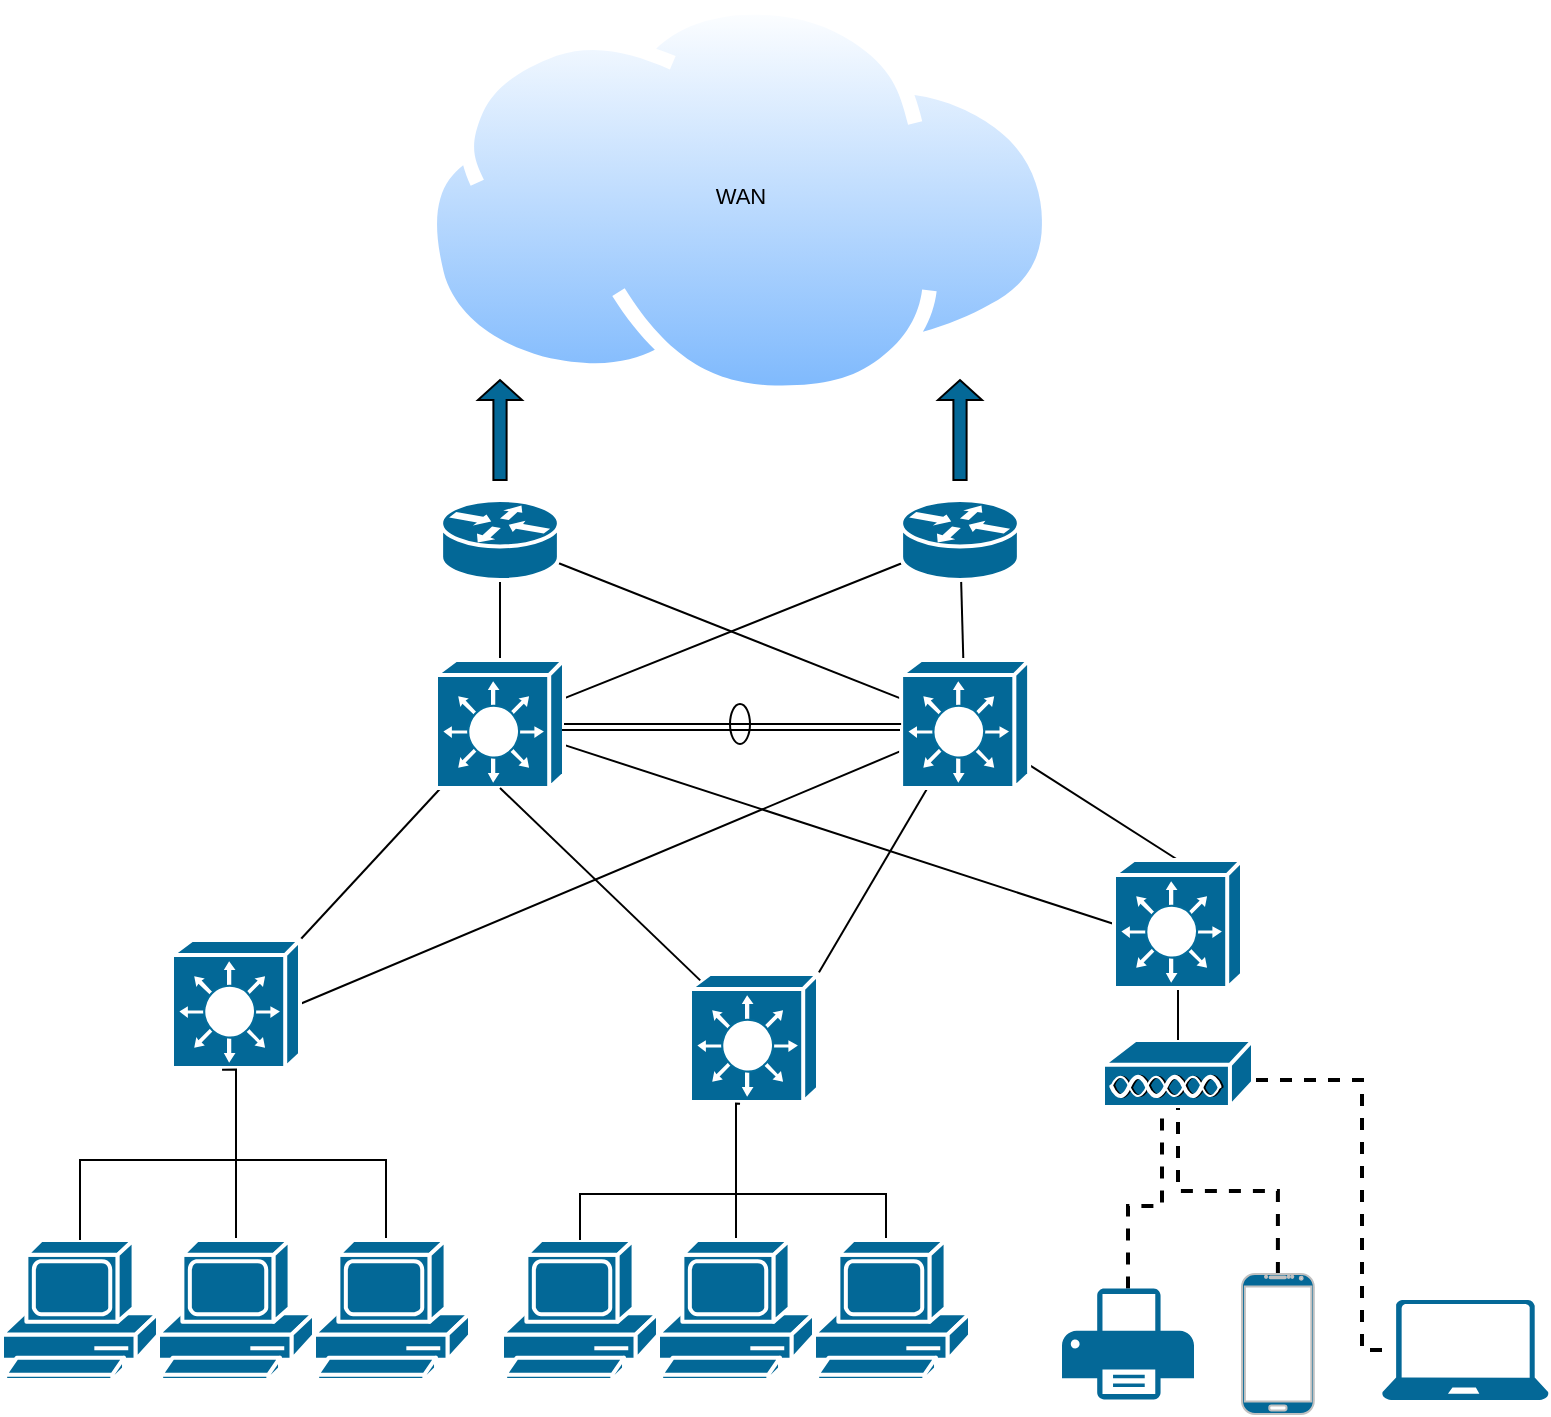 <mxfile version="22.1.17" type="github">
  <diagram id="6a731a19-8d31-9384-78a2-239565b7b9f0" name="Page-1">
    <mxGraphModel dx="1272" dy="775" grid="1" gridSize="10" guides="1" tooltips="1" connect="1" arrows="1" fold="1" page="1" pageScale="1" pageWidth="827" pageHeight="1169" background="none" math="0" shadow="0">
      <root>
        <mxCell id="0" />
        <mxCell id="1" parent="0" />
        <mxCell id="DT_y4F6ggvileeC4YTqW-2257" value="" style="image;aspect=fixed;perimeter=ellipsePerimeter;html=1;align=center;shadow=0;dashed=0;spacingTop=3;image=img/lib/active_directory/internet_cloud.svg;" vertex="1" parent="1">
          <mxGeometry x="230" y="160" width="317.46" height="200" as="geometry" />
        </mxCell>
        <mxCell id="DT_y4F6ggvileeC4YTqW-2260" value="" style="shape=mxgraph.cisco.computers_and_peripherals.pc;html=1;pointerEvents=1;dashed=0;fillColor=#036897;strokeColor=#ffffff;strokeWidth=2;verticalLabelPosition=bottom;verticalAlign=top;align=center;outlineConnect=0;" vertex="1" parent="1">
          <mxGeometry x="20" y="780" width="78" height="70" as="geometry" />
        </mxCell>
        <mxCell id="DT_y4F6ggvileeC4YTqW-2288" style="edgeStyle=orthogonalEdgeStyle;shape=connector;rounded=0;orthogonalLoop=1;jettySize=auto;html=1;labelBackgroundColor=default;strokeColor=default;align=center;verticalAlign=middle;fontFamily=Helvetica;fontSize=11;fontColor=default;endArrow=none;endFill=0;" edge="1" parent="1" source="DT_y4F6ggvileeC4YTqW-2262">
          <mxGeometry relative="1" as="geometry">
            <mxPoint x="137.0" y="660" as="targetPoint" />
          </mxGeometry>
        </mxCell>
        <mxCell id="DT_y4F6ggvileeC4YTqW-2262" value="" style="shape=mxgraph.cisco.computers_and_peripherals.pc;html=1;pointerEvents=1;dashed=0;fillColor=#036897;strokeColor=#ffffff;strokeWidth=2;verticalLabelPosition=bottom;verticalAlign=top;align=center;outlineConnect=0;" vertex="1" parent="1">
          <mxGeometry x="98" y="780" width="78" height="70" as="geometry" />
        </mxCell>
        <mxCell id="DT_y4F6ggvileeC4YTqW-2289" style="edgeStyle=orthogonalEdgeStyle;shape=connector;rounded=0;orthogonalLoop=1;jettySize=auto;html=1;exitX=0.5;exitY=0;exitDx=0;exitDy=0;exitPerimeter=0;labelBackgroundColor=default;strokeColor=default;align=center;verticalAlign=middle;fontFamily=Helvetica;fontSize=11;fontColor=default;endArrow=none;endFill=0;" edge="1" parent="1">
          <mxGeometry relative="1" as="geometry">
            <mxPoint x="212" y="780" as="sourcePoint" />
            <mxPoint x="137" y="664.0" as="targetPoint" />
            <Array as="points">
              <mxPoint x="212" y="740" />
              <mxPoint x="137" y="740" />
            </Array>
          </mxGeometry>
        </mxCell>
        <mxCell id="DT_y4F6ggvileeC4YTqW-2263" value="" style="shape=mxgraph.cisco.computers_and_peripherals.pc;html=1;pointerEvents=1;dashed=0;fillColor=#036897;strokeColor=#ffffff;strokeWidth=2;verticalLabelPosition=bottom;verticalAlign=top;align=center;outlineConnect=0;" vertex="1" parent="1">
          <mxGeometry x="176" y="780" width="78" height="70" as="geometry" />
        </mxCell>
        <mxCell id="DT_y4F6ggvileeC4YTqW-2327" style="edgeStyle=none;shape=connector;rounded=0;orthogonalLoop=1;jettySize=auto;html=1;exitX=1;exitY=0;exitDx=0;exitDy=0;exitPerimeter=0;labelBackgroundColor=default;strokeColor=default;align=center;verticalAlign=middle;fontFamily=Helvetica;fontSize=11;fontColor=default;endArrow=none;endFill=0;" edge="1" parent="1" source="DT_y4F6ggvileeC4YTqW-2268" target="DT_y4F6ggvileeC4YTqW-2323">
          <mxGeometry relative="1" as="geometry" />
        </mxCell>
        <mxCell id="DT_y4F6ggvileeC4YTqW-2328" style="edgeStyle=none;shape=connector;rounded=0;orthogonalLoop=1;jettySize=auto;html=1;exitX=1;exitY=0.5;exitDx=0;exitDy=0;exitPerimeter=0;labelBackgroundColor=default;strokeColor=default;align=center;verticalAlign=middle;fontFamily=Helvetica;fontSize=11;fontColor=default;endArrow=none;endFill=0;" edge="1" parent="1" source="DT_y4F6ggvileeC4YTqW-2268" target="DT_y4F6ggvileeC4YTqW-2322">
          <mxGeometry relative="1" as="geometry" />
        </mxCell>
        <mxCell id="DT_y4F6ggvileeC4YTqW-2268" value="" style="shape=mxgraph.cisco.switches.layer_3_switch;html=1;pointerEvents=1;dashed=0;fillColor=#036897;strokeColor=#ffffff;strokeWidth=2;verticalLabelPosition=bottom;verticalAlign=top;align=center;outlineConnect=0;fontFamily=Helvetica;fontSize=11;fontColor=default;" vertex="1" parent="1">
          <mxGeometry x="105" y="630" width="64" height="64" as="geometry" />
        </mxCell>
        <mxCell id="DT_y4F6ggvileeC4YTqW-2277" value="" style="shape=mxgraph.cisco.misc.access_point;html=1;pointerEvents=1;dashed=0;fillColor=#036897;strokeColor=#ffffff;strokeWidth=2;verticalLabelPosition=bottom;verticalAlign=top;align=center;outlineConnect=0;fontFamily=Helvetica;fontSize=11;fontColor=default;" vertex="1" parent="1">
          <mxGeometry x="570.5" y="680" width="75" height="34" as="geometry" />
        </mxCell>
        <mxCell id="DT_y4F6ggvileeC4YTqW-2282" style="edgeStyle=orthogonalEdgeStyle;shape=connector;rounded=0;orthogonalLoop=1;jettySize=auto;html=1;labelBackgroundColor=default;strokeColor=default;align=center;verticalAlign=middle;fontFamily=Helvetica;fontSize=11;fontColor=default;endArrow=none;endFill=0;dashed=1;strokeWidth=2;" edge="1" parent="1" source="DT_y4F6ggvileeC4YTqW-2278" target="DT_y4F6ggvileeC4YTqW-2277">
          <mxGeometry relative="1" as="geometry">
            <Array as="points">
              <mxPoint x="583" y="763" />
              <mxPoint x="600" y="763" />
            </Array>
          </mxGeometry>
        </mxCell>
        <mxCell id="DT_y4F6ggvileeC4YTqW-2278" value="" style="sketch=0;pointerEvents=1;shadow=0;dashed=0;html=1;strokeColor=none;fillColor=#046897;labelPosition=center;verticalLabelPosition=bottom;verticalAlign=top;outlineConnect=0;align=center;shape=mxgraph.office.devices.printer;fontFamily=Helvetica;fontSize=11;fontColor=default;" vertex="1" parent="1">
          <mxGeometry x="550" y="804.3" width="66" height="55.39" as="geometry" />
        </mxCell>
        <mxCell id="DT_y4F6ggvileeC4YTqW-2321" style="edgeStyle=orthogonalEdgeStyle;shape=connector;rounded=0;orthogonalLoop=1;jettySize=auto;html=1;labelBackgroundColor=default;strokeColor=default;align=center;verticalAlign=middle;fontFamily=Helvetica;fontSize=11;fontColor=default;endArrow=none;endFill=0;strokeWidth=2;dashed=1;" edge="1" parent="1" source="DT_y4F6ggvileeC4YTqW-2279" target="DT_y4F6ggvileeC4YTqW-2277">
          <mxGeometry relative="1" as="geometry" />
        </mxCell>
        <mxCell id="DT_y4F6ggvileeC4YTqW-2279" value="" style="verticalLabelPosition=bottom;verticalAlign=top;html=1;shadow=0;dashed=0;strokeWidth=1;shape=mxgraph.android.phone2;strokeColor=#c0c0c0;fontFamily=Helvetica;fontSize=11;fontColor=default;fillColor=#046897;" vertex="1" parent="1">
          <mxGeometry x="640" y="797" width="35.9" height="70" as="geometry" />
        </mxCell>
        <mxCell id="DT_y4F6ggvileeC4YTqW-2284" style="edgeStyle=orthogonalEdgeStyle;shape=connector;rounded=0;orthogonalLoop=1;jettySize=auto;html=1;labelBackgroundColor=default;strokeColor=default;align=center;verticalAlign=middle;fontFamily=Helvetica;fontSize=11;fontColor=default;endArrow=none;endFill=0;strokeWidth=2;dashed=1;" edge="1" parent="1" source="DT_y4F6ggvileeC4YTqW-2281" target="DT_y4F6ggvileeC4YTqW-2277">
          <mxGeometry relative="1" as="geometry">
            <Array as="points">
              <mxPoint x="700" y="835" />
              <mxPoint x="700" y="700" />
            </Array>
          </mxGeometry>
        </mxCell>
        <mxCell id="DT_y4F6ggvileeC4YTqW-2281" value="" style="sketch=0;aspect=fixed;pointerEvents=1;shadow=0;dashed=0;html=1;strokeColor=none;labelPosition=center;verticalLabelPosition=bottom;verticalAlign=top;align=center;fillColor=#046897;shape=mxgraph.azure.laptop;fontFamily=Helvetica;fontSize=11;fontColor=default;" vertex="1" parent="1">
          <mxGeometry x="710" y="810" width="83.33" height="50" as="geometry" />
        </mxCell>
        <mxCell id="DT_y4F6ggvileeC4YTqW-2317" style="edgeStyle=none;shape=connector;rounded=0;orthogonalLoop=1;jettySize=auto;html=1;exitX=0.5;exitY=1;exitDx=0;exitDy=0;exitPerimeter=0;labelBackgroundColor=default;strokeColor=default;align=center;verticalAlign=middle;fontFamily=Helvetica;fontSize=11;fontColor=default;endArrow=none;endFill=0;" edge="1" parent="1" source="DT_y4F6ggvileeC4YTqW-2285" target="DT_y4F6ggvileeC4YTqW-2277">
          <mxGeometry relative="1" as="geometry" />
        </mxCell>
        <mxCell id="DT_y4F6ggvileeC4YTqW-2333" style="edgeStyle=none;shape=connector;rounded=0;orthogonalLoop=1;jettySize=auto;html=1;labelBackgroundColor=default;strokeColor=default;align=center;verticalAlign=middle;fontFamily=Helvetica;fontSize=11;fontColor=default;endArrow=none;endFill=0;exitX=0;exitY=0.5;exitDx=0;exitDy=0;exitPerimeter=0;" edge="1" parent="1" source="DT_y4F6ggvileeC4YTqW-2285" target="DT_y4F6ggvileeC4YTqW-2323">
          <mxGeometry relative="1" as="geometry" />
        </mxCell>
        <mxCell id="DT_y4F6ggvileeC4YTqW-2334" style="edgeStyle=none;shape=connector;rounded=0;orthogonalLoop=1;jettySize=auto;html=1;exitX=0.5;exitY=0;exitDx=0;exitDy=0;exitPerimeter=0;labelBackgroundColor=default;strokeColor=default;align=center;verticalAlign=middle;fontFamily=Helvetica;fontSize=11;fontColor=default;endArrow=none;endFill=0;" edge="1" parent="1" source="DT_y4F6ggvileeC4YTqW-2285" target="DT_y4F6ggvileeC4YTqW-2322">
          <mxGeometry relative="1" as="geometry" />
        </mxCell>
        <mxCell id="DT_y4F6ggvileeC4YTqW-2285" value="" style="shape=mxgraph.cisco.switches.layer_3_switch;html=1;pointerEvents=1;dashed=0;fillColor=#036897;strokeColor=#ffffff;strokeWidth=2;verticalLabelPosition=bottom;verticalAlign=top;align=center;outlineConnect=0;fontFamily=Helvetica;fontSize=11;fontColor=default;" vertex="1" parent="1">
          <mxGeometry x="576" y="590" width="64" height="64" as="geometry" />
        </mxCell>
        <mxCell id="DT_y4F6ggvileeC4YTqW-2287" style="edgeStyle=orthogonalEdgeStyle;shape=connector;rounded=0;orthogonalLoop=1;jettySize=auto;html=1;entryX=0.391;entryY=1.013;entryDx=0;entryDy=0;entryPerimeter=0;labelBackgroundColor=default;strokeColor=default;align=center;verticalAlign=middle;fontFamily=Helvetica;fontSize=11;fontColor=default;endArrow=none;endFill=0;" edge="1" parent="1" source="DT_y4F6ggvileeC4YTqW-2260" target="DT_y4F6ggvileeC4YTqW-2268">
          <mxGeometry relative="1" as="geometry">
            <Array as="points">
              <mxPoint x="59" y="740" />
              <mxPoint x="137" y="740" />
            </Array>
          </mxGeometry>
        </mxCell>
        <mxCell id="DT_y4F6ggvileeC4YTqW-2290" value="" style="shape=mxgraph.cisco.computers_and_peripherals.pc;html=1;pointerEvents=1;dashed=0;fillColor=#036897;strokeColor=#ffffff;strokeWidth=2;verticalLabelPosition=bottom;verticalAlign=top;align=center;outlineConnect=0;" vertex="1" parent="1">
          <mxGeometry x="270" y="780" width="78" height="70" as="geometry" />
        </mxCell>
        <mxCell id="DT_y4F6ggvileeC4YTqW-2291" style="edgeStyle=orthogonalEdgeStyle;shape=connector;rounded=0;orthogonalLoop=1;jettySize=auto;html=1;labelBackgroundColor=default;strokeColor=default;align=center;verticalAlign=middle;fontFamily=Helvetica;fontSize=11;fontColor=default;endArrow=none;endFill=0;" edge="1" source="DT_y4F6ggvileeC4YTqW-2292" parent="1">
          <mxGeometry relative="1" as="geometry">
            <mxPoint x="387.0" y="677" as="targetPoint" />
          </mxGeometry>
        </mxCell>
        <mxCell id="DT_y4F6ggvileeC4YTqW-2292" value="" style="shape=mxgraph.cisco.computers_and_peripherals.pc;html=1;pointerEvents=1;dashed=0;fillColor=#036897;strokeColor=#ffffff;strokeWidth=2;verticalLabelPosition=bottom;verticalAlign=top;align=center;outlineConnect=0;" vertex="1" parent="1">
          <mxGeometry x="348" y="780" width="78" height="70" as="geometry" />
        </mxCell>
        <mxCell id="DT_y4F6ggvileeC4YTqW-2293" style="edgeStyle=orthogonalEdgeStyle;shape=connector;rounded=0;orthogonalLoop=1;jettySize=auto;html=1;exitX=0.5;exitY=0;exitDx=0;exitDy=0;exitPerimeter=0;labelBackgroundColor=default;strokeColor=default;align=center;verticalAlign=middle;fontFamily=Helvetica;fontSize=11;fontColor=default;endArrow=none;endFill=0;" edge="1" parent="1">
          <mxGeometry relative="1" as="geometry">
            <mxPoint x="462" y="797" as="sourcePoint" />
            <mxPoint x="387" y="681.0" as="targetPoint" />
            <Array as="points">
              <mxPoint x="462" y="757" />
              <mxPoint x="387" y="757" />
            </Array>
          </mxGeometry>
        </mxCell>
        <mxCell id="DT_y4F6ggvileeC4YTqW-2294" value="" style="shape=mxgraph.cisco.computers_and_peripherals.pc;html=1;pointerEvents=1;dashed=0;fillColor=#036897;strokeColor=#ffffff;strokeWidth=2;verticalLabelPosition=bottom;verticalAlign=top;align=center;outlineConnect=0;" vertex="1" parent="1">
          <mxGeometry x="426" y="780" width="78" height="70" as="geometry" />
        </mxCell>
        <mxCell id="DT_y4F6ggvileeC4YTqW-2331" style="edgeStyle=none;shape=connector;rounded=0;orthogonalLoop=1;jettySize=auto;html=1;exitX=1;exitY=0;exitDx=0;exitDy=0;exitPerimeter=0;labelBackgroundColor=default;strokeColor=default;align=center;verticalAlign=middle;fontFamily=Helvetica;fontSize=11;fontColor=default;endArrow=none;endFill=0;" edge="1" parent="1" source="DT_y4F6ggvileeC4YTqW-2295" target="DT_y4F6ggvileeC4YTqW-2322">
          <mxGeometry relative="1" as="geometry" />
        </mxCell>
        <mxCell id="DT_y4F6ggvileeC4YTqW-2295" value="" style="shape=mxgraph.cisco.switches.layer_3_switch;html=1;pointerEvents=1;dashed=0;fillColor=#036897;strokeColor=#ffffff;strokeWidth=2;verticalLabelPosition=bottom;verticalAlign=top;align=center;outlineConnect=0;fontFamily=Helvetica;fontSize=11;fontColor=default;" vertex="1" parent="1">
          <mxGeometry x="364" y="647" width="64" height="64" as="geometry" />
        </mxCell>
        <mxCell id="DT_y4F6ggvileeC4YTqW-2296" style="edgeStyle=orthogonalEdgeStyle;shape=connector;rounded=0;orthogonalLoop=1;jettySize=auto;html=1;entryX=0.391;entryY=1.013;entryDx=0;entryDy=0;entryPerimeter=0;labelBackgroundColor=default;strokeColor=default;align=center;verticalAlign=middle;fontFamily=Helvetica;fontSize=11;fontColor=default;endArrow=none;endFill=0;" edge="1" source="DT_y4F6ggvileeC4YTqW-2290" target="DT_y4F6ggvileeC4YTqW-2295" parent="1">
          <mxGeometry relative="1" as="geometry">
            <Array as="points">
              <mxPoint x="309" y="757" />
              <mxPoint x="387" y="757" />
            </Array>
          </mxGeometry>
        </mxCell>
        <mxCell id="DT_y4F6ggvileeC4YTqW-2303" value="WAN" style="text;html=1;align=center;verticalAlign=middle;resizable=0;points=[];autosize=1;strokeColor=none;fillColor=none;fontSize=11;fontFamily=Helvetica;fontColor=default;" vertex="1" parent="1">
          <mxGeometry x="364" y="242.65" width="50" height="30" as="geometry" />
        </mxCell>
        <mxCell id="DT_y4F6ggvileeC4YTqW-2305" value="" style="shape=singleArrow;direction=north;whiteSpace=wrap;html=1;fontFamily=Helvetica;fontSize=11;fontColor=default;fillColor=#046897;" vertex="1" parent="1">
          <mxGeometry x="258" y="350" width="22" height="50" as="geometry" />
        </mxCell>
        <mxCell id="DT_y4F6ggvileeC4YTqW-2307" value="" style="shape=singleArrow;direction=north;whiteSpace=wrap;html=1;fontFamily=Helvetica;fontSize=11;fontColor=default;fillColor=#046897;" vertex="1" parent="1">
          <mxGeometry x="488" y="350" width="22" height="50" as="geometry" />
        </mxCell>
        <mxCell id="DT_y4F6ggvileeC4YTqW-2336" style="edgeStyle=none;shape=connector;rounded=0;orthogonalLoop=1;jettySize=auto;html=1;labelBackgroundColor=default;strokeColor=default;align=center;verticalAlign=middle;fontFamily=Helvetica;fontSize=11;fontColor=default;endArrow=none;endFill=0;" edge="1" parent="1" source="DT_y4F6ggvileeC4YTqW-2322" target="DT_y4F6ggvileeC4YTqW-2325">
          <mxGeometry relative="1" as="geometry" />
        </mxCell>
        <mxCell id="DT_y4F6ggvileeC4YTqW-2337" style="edgeStyle=none;shape=connector;rounded=0;orthogonalLoop=1;jettySize=auto;html=1;labelBackgroundColor=default;strokeColor=default;align=center;verticalAlign=middle;fontFamily=Helvetica;fontSize=11;fontColor=default;endArrow=none;endFill=0;" edge="1" parent="1" source="DT_y4F6ggvileeC4YTqW-2322" target="DT_y4F6ggvileeC4YTqW-2326">
          <mxGeometry relative="1" as="geometry" />
        </mxCell>
        <mxCell id="DT_y4F6ggvileeC4YTqW-2322" value="" style="shape=mxgraph.cisco.switches.layer_3_switch;html=1;pointerEvents=1;dashed=0;fillColor=#036897;strokeColor=#ffffff;strokeWidth=2;verticalLabelPosition=bottom;verticalAlign=top;align=center;outlineConnect=0;fontFamily=Helvetica;fontSize=11;fontColor=default;" vertex="1" parent="1">
          <mxGeometry x="469.56" y="490" width="64" height="64" as="geometry" />
        </mxCell>
        <mxCell id="DT_y4F6ggvileeC4YTqW-2338" style="edgeStyle=none;shape=connector;rounded=0;orthogonalLoop=1;jettySize=auto;html=1;labelBackgroundColor=default;strokeColor=default;align=center;verticalAlign=middle;fontFamily=Helvetica;fontSize=11;fontColor=default;endArrow=none;endFill=0;" edge="1" parent="1" source="DT_y4F6ggvileeC4YTqW-2323" target="DT_y4F6ggvileeC4YTqW-2326">
          <mxGeometry relative="1" as="geometry" />
        </mxCell>
        <mxCell id="DT_y4F6ggvileeC4YTqW-2339" style="edgeStyle=none;shape=connector;rounded=0;orthogonalLoop=1;jettySize=auto;html=1;labelBackgroundColor=default;strokeColor=default;align=center;verticalAlign=middle;fontFamily=Helvetica;fontSize=11;fontColor=default;endArrow=none;endFill=0;" edge="1" parent="1" source="DT_y4F6ggvileeC4YTqW-2323" target="DT_y4F6ggvileeC4YTqW-2325">
          <mxGeometry relative="1" as="geometry" />
        </mxCell>
        <mxCell id="DT_y4F6ggvileeC4YTqW-2323" value="" style="shape=mxgraph.cisco.switches.layer_3_switch;html=1;pointerEvents=1;dashed=0;fillColor=#036897;strokeColor=#ffffff;strokeWidth=2;verticalLabelPosition=bottom;verticalAlign=top;align=center;outlineConnect=0;fontFamily=Helvetica;fontSize=11;fontColor=default;" vertex="1" parent="1">
          <mxGeometry x="237" y="490" width="64" height="64" as="geometry" />
        </mxCell>
        <mxCell id="DT_y4F6ggvileeC4YTqW-2325" value="" style="shape=mxgraph.cisco.routers.router;html=1;pointerEvents=1;dashed=0;fillColor=#036897;strokeColor=#ffffff;strokeWidth=2;verticalLabelPosition=bottom;verticalAlign=top;align=center;outlineConnect=0;fontFamily=Helvetica;fontSize=11;fontColor=default;" vertex="1" parent="1">
          <mxGeometry x="239.57" y="410" width="58.87" height="40" as="geometry" />
        </mxCell>
        <mxCell id="DT_y4F6ggvileeC4YTqW-2326" value="" style="shape=mxgraph.cisco.routers.router;html=1;pointerEvents=1;dashed=0;fillColor=#036897;strokeColor=#ffffff;strokeWidth=2;verticalLabelPosition=bottom;verticalAlign=top;align=center;outlineConnect=0;fontFamily=Helvetica;fontSize=11;fontColor=default;" vertex="1" parent="1">
          <mxGeometry x="469.56" y="410" width="58.87" height="40" as="geometry" />
        </mxCell>
        <mxCell id="DT_y4F6ggvileeC4YTqW-2332" style="edgeStyle=none;shape=connector;rounded=0;orthogonalLoop=1;jettySize=auto;html=1;exitX=0.08;exitY=0.05;exitDx=0;exitDy=0;exitPerimeter=0;entryX=0.5;entryY=1;entryDx=0;entryDy=0;entryPerimeter=0;labelBackgroundColor=default;strokeColor=default;align=center;verticalAlign=middle;fontFamily=Helvetica;fontSize=11;fontColor=default;endArrow=none;endFill=0;" edge="1" parent="1" source="DT_y4F6ggvileeC4YTqW-2295" target="DT_y4F6ggvileeC4YTqW-2323">
          <mxGeometry relative="1" as="geometry" />
        </mxCell>
        <mxCell id="DT_y4F6ggvileeC4YTqW-2340" style="edgeStyle=none;shape=connector;rounded=0;orthogonalLoop=1;jettySize=auto;html=1;entryX=0;entryY=0.5;entryDx=0;entryDy=0;entryPerimeter=0;labelBackgroundColor=default;strokeColor=default;align=center;verticalAlign=middle;fontFamily=Helvetica;fontSize=11;fontColor=default;endArrow=none;endFill=0;" edge="1" parent="1" source="DT_y4F6ggvileeC4YTqW-2323" target="DT_y4F6ggvileeC4YTqW-2322">
          <mxGeometry relative="1" as="geometry" />
        </mxCell>
        <mxCell id="DT_y4F6ggvileeC4YTqW-2341" style="edgeStyle=none;shape=connector;rounded=0;orthogonalLoop=1;jettySize=auto;html=1;entryX=0;entryY=0.5;entryDx=0;entryDy=0;entryPerimeter=0;labelBackgroundColor=default;strokeColor=default;align=center;verticalAlign=middle;fontFamily=Helvetica;fontSize=11;fontColor=default;endArrow=none;endFill=0;" edge="1" parent="1">
          <mxGeometry relative="1" as="geometry">
            <mxPoint x="300" y="525" as="sourcePoint" />
            <mxPoint x="469" y="525" as="targetPoint" />
          </mxGeometry>
        </mxCell>
        <mxCell id="DT_y4F6ggvileeC4YTqW-2343" value="" style="shape=ellipse;html=1;dashed=0;whiteSpace=wrap;perimeter=ellipsePerimeter;fontFamily=Helvetica;fontSize=11;fontColor=default;fillColor=none;rotation=90;" vertex="1" parent="1">
          <mxGeometry x="379" y="517" width="20" height="10" as="geometry" />
        </mxCell>
      </root>
    </mxGraphModel>
  </diagram>
</mxfile>
